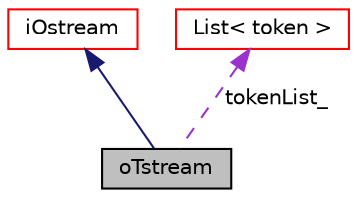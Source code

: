 digraph "oTstream"
{
 // LATEX_PDF_SIZE
  edge [fontname="Helvetica",fontsize="10",labelfontname="Helvetica",labelfontsize="10"];
  node [fontname="Helvetica",fontsize="10",shape=record];
  Node1 [label="oTstream",height=0.2,width=0.4,color="black", fillcolor="grey75", style="filled", fontcolor="black",tooltip="Output token stream."];
  Node2 -> Node1 [dir="back",color="midnightblue",fontsize="10",style="solid",fontname="Helvetica"];
  Node2 [label="iOstream",height=0.2,width=0.4,color="red", fillcolor="white", style="filled",URL="$classpFlow_1_1iOstream.html",tooltip="Interface class for any output stream."];
  Node4 -> Node1 [dir="back",color="darkorchid3",fontsize="10",style="dashed",label=" tokenList_" ,fontname="Helvetica"];
  Node4 [label="List\< token \>",height=0.2,width=0.4,color="red", fillcolor="white", style="filled",URL="$classpFlow_1_1List.html",tooltip=" "];
}
